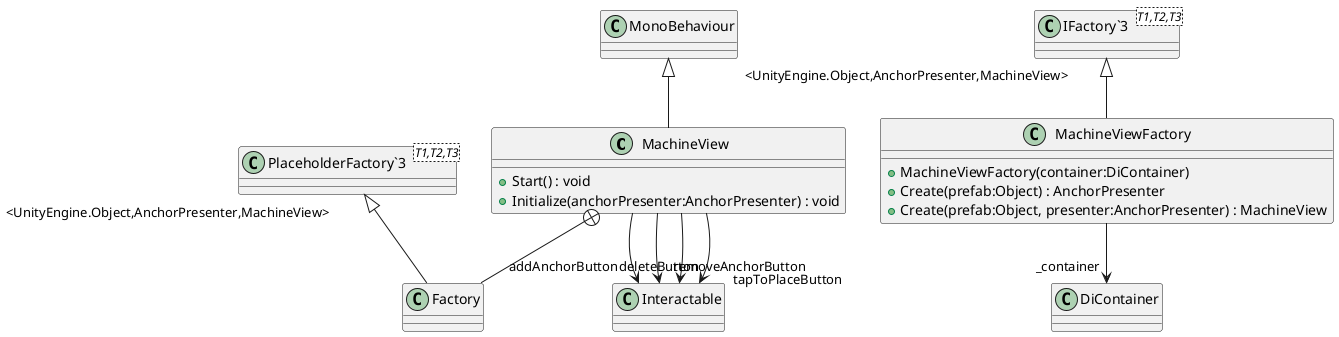 @startuml
class MachineView {
    + Start() : void
    + Initialize(anchorPresenter:AnchorPresenter) : void
}
class MachineViewFactory {
    + MachineViewFactory(container:DiContainer)
    + Create(prefab:Object) : AnchorPresenter
    + Create(prefab:Object, presenter:AnchorPresenter) : MachineView
}
class Factory {
}
class "IFactory`3"<T1,T2,T3> {
}
class "PlaceholderFactory`3"<T1,T2,T3> {
}
MonoBehaviour <|-- MachineView
MachineView --> "addAnchorButton" Interactable
MachineView --> "removeAnchorButton" Interactable
MachineView --> "tapToPlaceButton" Interactable
MachineView --> "deleteButton" Interactable
"IFactory`3" "<UnityEngine.Object,AnchorPresenter,MachineView>" <|-- MachineViewFactory
MachineViewFactory --> "_container" DiContainer
MachineView +-- Factory
"PlaceholderFactory`3" "<UnityEngine.Object,AnchorPresenter,MachineView>" <|-- Factory
@enduml

